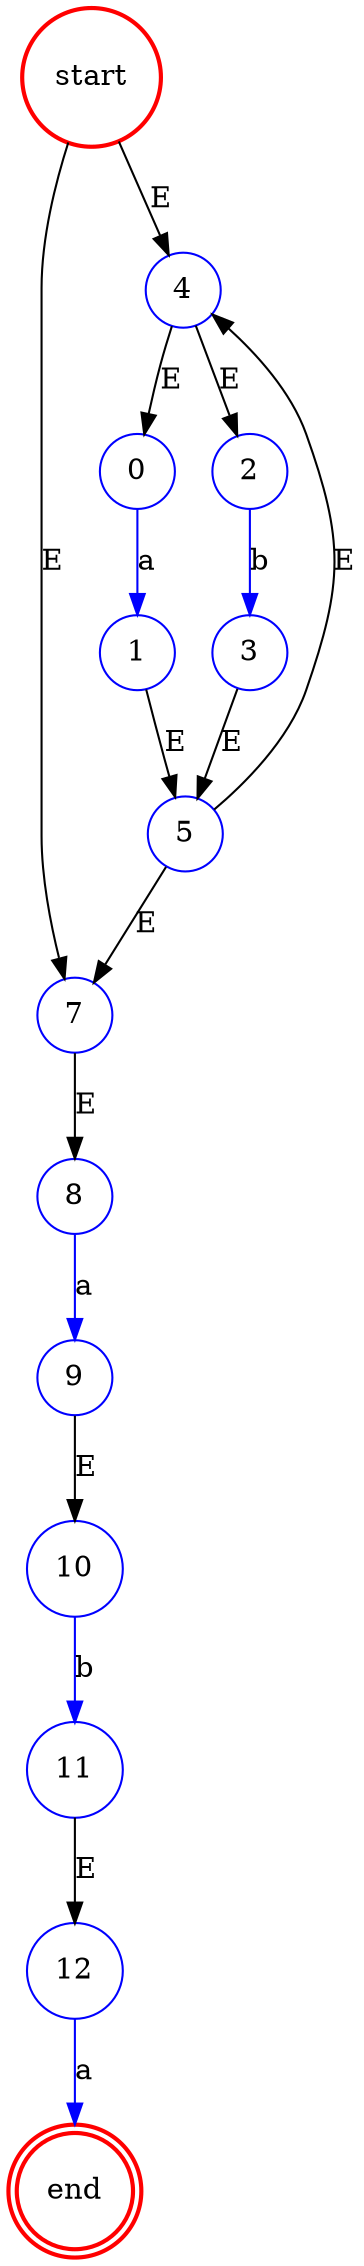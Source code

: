 digraph NFA {
	6 [label=start color=red shape=circle style=bold]
	6 -> 7 [label=E]
	6 -> 4 [label=E]
	4 [label=4 color=blue shape=circle]
	4 -> 0 [label=E]
	4 -> 2 [label=E]
	2 [label=2 color=blue shape=circle]
	2 -> 3 [label=b color=blue]
	3 [label=3 color=blue shape=circle]
	3 -> 5 [label=E]
	5 [label=5 color=blue shape=circle]
	5 -> 7 [label=E]
	5 -> 4 [label=E]
	7 [label=7 color=blue shape=circle]
	7 -> 8 [label=E]
	8 [label=8 color=blue shape=circle]
	8 -> 9 [label=a color=blue]
	9 [label=9 color=blue shape=circle]
	9 -> 10 [label=E]
	10 [label=10 color=blue shape=circle]
	10 -> 11 [label=b color=blue]
	11 [label=11 color=blue shape=circle]
	11 -> 12 [label=E]
	12 [label=12 color=blue shape=circle]
	12 -> 13 [label=a color=blue]
	13 [label=end color=red shape=doublecircle style=bold]
	0 [label=0 color=blue shape=circle]
	0 -> 1 [label=a color=blue]
	1 [label=1 color=blue shape=circle]
	1 -> 5 [label=E]
}

